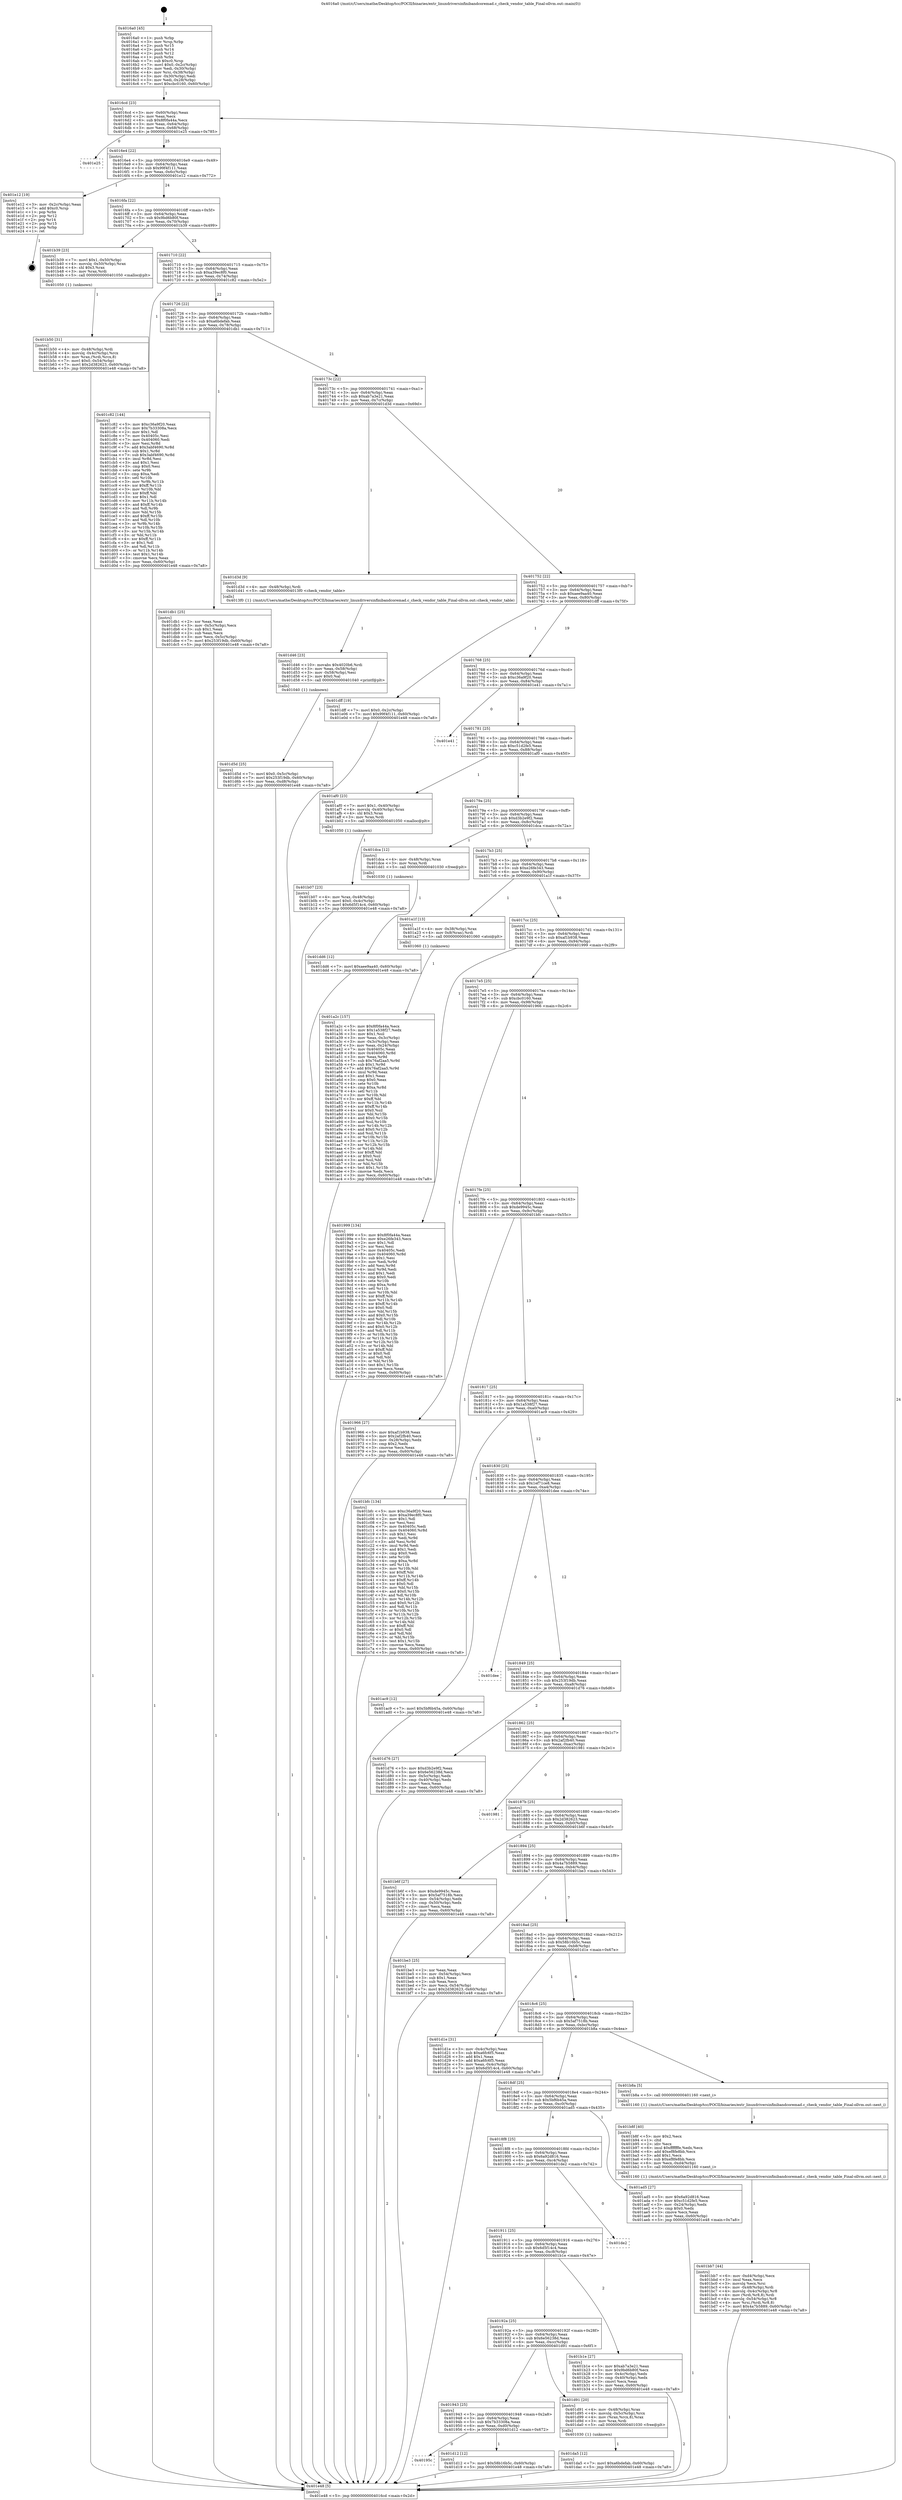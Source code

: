 digraph "0x4016a0" {
  label = "0x4016a0 (/mnt/c/Users/mathe/Desktop/tcc/POCII/binaries/extr_linuxdriversinfinibandcoremad.c_check_vendor_table_Final-ollvm.out::main(0))"
  labelloc = "t"
  node[shape=record]

  Entry [label="",width=0.3,height=0.3,shape=circle,fillcolor=black,style=filled]
  "0x4016cd" [label="{
     0x4016cd [23]\l
     | [instrs]\l
     &nbsp;&nbsp;0x4016cd \<+3\>: mov -0x60(%rbp),%eax\l
     &nbsp;&nbsp;0x4016d0 \<+2\>: mov %eax,%ecx\l
     &nbsp;&nbsp;0x4016d2 \<+6\>: sub $0x8f0fa44a,%ecx\l
     &nbsp;&nbsp;0x4016d8 \<+3\>: mov %eax,-0x64(%rbp)\l
     &nbsp;&nbsp;0x4016db \<+3\>: mov %ecx,-0x68(%rbp)\l
     &nbsp;&nbsp;0x4016de \<+6\>: je 0000000000401e25 \<main+0x785\>\l
  }"]
  "0x401e25" [label="{
     0x401e25\l
  }", style=dashed]
  "0x4016e4" [label="{
     0x4016e4 [22]\l
     | [instrs]\l
     &nbsp;&nbsp;0x4016e4 \<+5\>: jmp 00000000004016e9 \<main+0x49\>\l
     &nbsp;&nbsp;0x4016e9 \<+3\>: mov -0x64(%rbp),%eax\l
     &nbsp;&nbsp;0x4016ec \<+5\>: sub $0x99f4f111,%eax\l
     &nbsp;&nbsp;0x4016f1 \<+3\>: mov %eax,-0x6c(%rbp)\l
     &nbsp;&nbsp;0x4016f4 \<+6\>: je 0000000000401e12 \<main+0x772\>\l
  }"]
  Exit [label="",width=0.3,height=0.3,shape=circle,fillcolor=black,style=filled,peripheries=2]
  "0x401e12" [label="{
     0x401e12 [19]\l
     | [instrs]\l
     &nbsp;&nbsp;0x401e12 \<+3\>: mov -0x2c(%rbp),%eax\l
     &nbsp;&nbsp;0x401e15 \<+7\>: add $0xc0,%rsp\l
     &nbsp;&nbsp;0x401e1c \<+1\>: pop %rbx\l
     &nbsp;&nbsp;0x401e1d \<+2\>: pop %r12\l
     &nbsp;&nbsp;0x401e1f \<+2\>: pop %r14\l
     &nbsp;&nbsp;0x401e21 \<+2\>: pop %r15\l
     &nbsp;&nbsp;0x401e23 \<+1\>: pop %rbp\l
     &nbsp;&nbsp;0x401e24 \<+1\>: ret\l
  }"]
  "0x4016fa" [label="{
     0x4016fa [22]\l
     | [instrs]\l
     &nbsp;&nbsp;0x4016fa \<+5\>: jmp 00000000004016ff \<main+0x5f\>\l
     &nbsp;&nbsp;0x4016ff \<+3\>: mov -0x64(%rbp),%eax\l
     &nbsp;&nbsp;0x401702 \<+5\>: sub $0x9bd6b80f,%eax\l
     &nbsp;&nbsp;0x401707 \<+3\>: mov %eax,-0x70(%rbp)\l
     &nbsp;&nbsp;0x40170a \<+6\>: je 0000000000401b39 \<main+0x499\>\l
  }"]
  "0x401dd6" [label="{
     0x401dd6 [12]\l
     | [instrs]\l
     &nbsp;&nbsp;0x401dd6 \<+7\>: movl $0xaee9aa40,-0x60(%rbp)\l
     &nbsp;&nbsp;0x401ddd \<+5\>: jmp 0000000000401e48 \<main+0x7a8\>\l
  }"]
  "0x401b39" [label="{
     0x401b39 [23]\l
     | [instrs]\l
     &nbsp;&nbsp;0x401b39 \<+7\>: movl $0x1,-0x50(%rbp)\l
     &nbsp;&nbsp;0x401b40 \<+4\>: movslq -0x50(%rbp),%rax\l
     &nbsp;&nbsp;0x401b44 \<+4\>: shl $0x3,%rax\l
     &nbsp;&nbsp;0x401b48 \<+3\>: mov %rax,%rdi\l
     &nbsp;&nbsp;0x401b4b \<+5\>: call 0000000000401050 \<malloc@plt\>\l
     | [calls]\l
     &nbsp;&nbsp;0x401050 \{1\} (unknown)\l
  }"]
  "0x401710" [label="{
     0x401710 [22]\l
     | [instrs]\l
     &nbsp;&nbsp;0x401710 \<+5\>: jmp 0000000000401715 \<main+0x75\>\l
     &nbsp;&nbsp;0x401715 \<+3\>: mov -0x64(%rbp),%eax\l
     &nbsp;&nbsp;0x401718 \<+5\>: sub $0xa39ec8f0,%eax\l
     &nbsp;&nbsp;0x40171d \<+3\>: mov %eax,-0x74(%rbp)\l
     &nbsp;&nbsp;0x401720 \<+6\>: je 0000000000401c82 \<main+0x5e2\>\l
  }"]
  "0x401da5" [label="{
     0x401da5 [12]\l
     | [instrs]\l
     &nbsp;&nbsp;0x401da5 \<+7\>: movl $0xa6bdefab,-0x60(%rbp)\l
     &nbsp;&nbsp;0x401dac \<+5\>: jmp 0000000000401e48 \<main+0x7a8\>\l
  }"]
  "0x401c82" [label="{
     0x401c82 [144]\l
     | [instrs]\l
     &nbsp;&nbsp;0x401c82 \<+5\>: mov $0xc36a9f20,%eax\l
     &nbsp;&nbsp;0x401c87 \<+5\>: mov $0x7b33308a,%ecx\l
     &nbsp;&nbsp;0x401c8c \<+2\>: mov $0x1,%dl\l
     &nbsp;&nbsp;0x401c8e \<+7\>: mov 0x40405c,%esi\l
     &nbsp;&nbsp;0x401c95 \<+7\>: mov 0x404060,%edi\l
     &nbsp;&nbsp;0x401c9c \<+3\>: mov %esi,%r8d\l
     &nbsp;&nbsp;0x401c9f \<+7\>: add $0x3abf4690,%r8d\l
     &nbsp;&nbsp;0x401ca6 \<+4\>: sub $0x1,%r8d\l
     &nbsp;&nbsp;0x401caa \<+7\>: sub $0x3abf4690,%r8d\l
     &nbsp;&nbsp;0x401cb1 \<+4\>: imul %r8d,%esi\l
     &nbsp;&nbsp;0x401cb5 \<+3\>: and $0x1,%esi\l
     &nbsp;&nbsp;0x401cb8 \<+3\>: cmp $0x0,%esi\l
     &nbsp;&nbsp;0x401cbb \<+4\>: sete %r9b\l
     &nbsp;&nbsp;0x401cbf \<+3\>: cmp $0xa,%edi\l
     &nbsp;&nbsp;0x401cc2 \<+4\>: setl %r10b\l
     &nbsp;&nbsp;0x401cc6 \<+3\>: mov %r9b,%r11b\l
     &nbsp;&nbsp;0x401cc9 \<+4\>: xor $0xff,%r11b\l
     &nbsp;&nbsp;0x401ccd \<+3\>: mov %r10b,%bl\l
     &nbsp;&nbsp;0x401cd0 \<+3\>: xor $0xff,%bl\l
     &nbsp;&nbsp;0x401cd3 \<+3\>: xor $0x1,%dl\l
     &nbsp;&nbsp;0x401cd6 \<+3\>: mov %r11b,%r14b\l
     &nbsp;&nbsp;0x401cd9 \<+4\>: and $0xff,%r14b\l
     &nbsp;&nbsp;0x401cdd \<+3\>: and %dl,%r9b\l
     &nbsp;&nbsp;0x401ce0 \<+3\>: mov %bl,%r15b\l
     &nbsp;&nbsp;0x401ce3 \<+4\>: and $0xff,%r15b\l
     &nbsp;&nbsp;0x401ce7 \<+3\>: and %dl,%r10b\l
     &nbsp;&nbsp;0x401cea \<+3\>: or %r9b,%r14b\l
     &nbsp;&nbsp;0x401ced \<+3\>: or %r10b,%r15b\l
     &nbsp;&nbsp;0x401cf0 \<+3\>: xor %r15b,%r14b\l
     &nbsp;&nbsp;0x401cf3 \<+3\>: or %bl,%r11b\l
     &nbsp;&nbsp;0x401cf6 \<+4\>: xor $0xff,%r11b\l
     &nbsp;&nbsp;0x401cfa \<+3\>: or $0x1,%dl\l
     &nbsp;&nbsp;0x401cfd \<+3\>: and %dl,%r11b\l
     &nbsp;&nbsp;0x401d00 \<+3\>: or %r11b,%r14b\l
     &nbsp;&nbsp;0x401d03 \<+4\>: test $0x1,%r14b\l
     &nbsp;&nbsp;0x401d07 \<+3\>: cmovne %ecx,%eax\l
     &nbsp;&nbsp;0x401d0a \<+3\>: mov %eax,-0x60(%rbp)\l
     &nbsp;&nbsp;0x401d0d \<+5\>: jmp 0000000000401e48 \<main+0x7a8\>\l
  }"]
  "0x401726" [label="{
     0x401726 [22]\l
     | [instrs]\l
     &nbsp;&nbsp;0x401726 \<+5\>: jmp 000000000040172b \<main+0x8b\>\l
     &nbsp;&nbsp;0x40172b \<+3\>: mov -0x64(%rbp),%eax\l
     &nbsp;&nbsp;0x40172e \<+5\>: sub $0xa6bdefab,%eax\l
     &nbsp;&nbsp;0x401733 \<+3\>: mov %eax,-0x78(%rbp)\l
     &nbsp;&nbsp;0x401736 \<+6\>: je 0000000000401db1 \<main+0x711\>\l
  }"]
  "0x401d5d" [label="{
     0x401d5d [25]\l
     | [instrs]\l
     &nbsp;&nbsp;0x401d5d \<+7\>: movl $0x0,-0x5c(%rbp)\l
     &nbsp;&nbsp;0x401d64 \<+7\>: movl $0x253f19db,-0x60(%rbp)\l
     &nbsp;&nbsp;0x401d6b \<+6\>: mov %eax,-0xd8(%rbp)\l
     &nbsp;&nbsp;0x401d71 \<+5\>: jmp 0000000000401e48 \<main+0x7a8\>\l
  }"]
  "0x401db1" [label="{
     0x401db1 [25]\l
     | [instrs]\l
     &nbsp;&nbsp;0x401db1 \<+2\>: xor %eax,%eax\l
     &nbsp;&nbsp;0x401db3 \<+3\>: mov -0x5c(%rbp),%ecx\l
     &nbsp;&nbsp;0x401db6 \<+3\>: sub $0x1,%eax\l
     &nbsp;&nbsp;0x401db9 \<+2\>: sub %eax,%ecx\l
     &nbsp;&nbsp;0x401dbb \<+3\>: mov %ecx,-0x5c(%rbp)\l
     &nbsp;&nbsp;0x401dbe \<+7\>: movl $0x253f19db,-0x60(%rbp)\l
     &nbsp;&nbsp;0x401dc5 \<+5\>: jmp 0000000000401e48 \<main+0x7a8\>\l
  }"]
  "0x40173c" [label="{
     0x40173c [22]\l
     | [instrs]\l
     &nbsp;&nbsp;0x40173c \<+5\>: jmp 0000000000401741 \<main+0xa1\>\l
     &nbsp;&nbsp;0x401741 \<+3\>: mov -0x64(%rbp),%eax\l
     &nbsp;&nbsp;0x401744 \<+5\>: sub $0xab7a3e21,%eax\l
     &nbsp;&nbsp;0x401749 \<+3\>: mov %eax,-0x7c(%rbp)\l
     &nbsp;&nbsp;0x40174c \<+6\>: je 0000000000401d3d \<main+0x69d\>\l
  }"]
  "0x401d46" [label="{
     0x401d46 [23]\l
     | [instrs]\l
     &nbsp;&nbsp;0x401d46 \<+10\>: movabs $0x4020b6,%rdi\l
     &nbsp;&nbsp;0x401d50 \<+3\>: mov %eax,-0x58(%rbp)\l
     &nbsp;&nbsp;0x401d53 \<+3\>: mov -0x58(%rbp),%esi\l
     &nbsp;&nbsp;0x401d56 \<+2\>: mov $0x0,%al\l
     &nbsp;&nbsp;0x401d58 \<+5\>: call 0000000000401040 \<printf@plt\>\l
     | [calls]\l
     &nbsp;&nbsp;0x401040 \{1\} (unknown)\l
  }"]
  "0x401d3d" [label="{
     0x401d3d [9]\l
     | [instrs]\l
     &nbsp;&nbsp;0x401d3d \<+4\>: mov -0x48(%rbp),%rdi\l
     &nbsp;&nbsp;0x401d41 \<+5\>: call 00000000004013f0 \<check_vendor_table\>\l
     | [calls]\l
     &nbsp;&nbsp;0x4013f0 \{1\} (/mnt/c/Users/mathe/Desktop/tcc/POCII/binaries/extr_linuxdriversinfinibandcoremad.c_check_vendor_table_Final-ollvm.out::check_vendor_table)\l
  }"]
  "0x401752" [label="{
     0x401752 [22]\l
     | [instrs]\l
     &nbsp;&nbsp;0x401752 \<+5\>: jmp 0000000000401757 \<main+0xb7\>\l
     &nbsp;&nbsp;0x401757 \<+3\>: mov -0x64(%rbp),%eax\l
     &nbsp;&nbsp;0x40175a \<+5\>: sub $0xaee9aa40,%eax\l
     &nbsp;&nbsp;0x40175f \<+3\>: mov %eax,-0x80(%rbp)\l
     &nbsp;&nbsp;0x401762 \<+6\>: je 0000000000401dff \<main+0x75f\>\l
  }"]
  "0x40195c" [label="{
     0x40195c\l
  }", style=dashed]
  "0x401dff" [label="{
     0x401dff [19]\l
     | [instrs]\l
     &nbsp;&nbsp;0x401dff \<+7\>: movl $0x0,-0x2c(%rbp)\l
     &nbsp;&nbsp;0x401e06 \<+7\>: movl $0x99f4f111,-0x60(%rbp)\l
     &nbsp;&nbsp;0x401e0d \<+5\>: jmp 0000000000401e48 \<main+0x7a8\>\l
  }"]
  "0x401768" [label="{
     0x401768 [25]\l
     | [instrs]\l
     &nbsp;&nbsp;0x401768 \<+5\>: jmp 000000000040176d \<main+0xcd\>\l
     &nbsp;&nbsp;0x40176d \<+3\>: mov -0x64(%rbp),%eax\l
     &nbsp;&nbsp;0x401770 \<+5\>: sub $0xc36a9f20,%eax\l
     &nbsp;&nbsp;0x401775 \<+6\>: mov %eax,-0x84(%rbp)\l
     &nbsp;&nbsp;0x40177b \<+6\>: je 0000000000401e41 \<main+0x7a1\>\l
  }"]
  "0x401d12" [label="{
     0x401d12 [12]\l
     | [instrs]\l
     &nbsp;&nbsp;0x401d12 \<+7\>: movl $0x58b16b5c,-0x60(%rbp)\l
     &nbsp;&nbsp;0x401d19 \<+5\>: jmp 0000000000401e48 \<main+0x7a8\>\l
  }"]
  "0x401e41" [label="{
     0x401e41\l
  }", style=dashed]
  "0x401781" [label="{
     0x401781 [25]\l
     | [instrs]\l
     &nbsp;&nbsp;0x401781 \<+5\>: jmp 0000000000401786 \<main+0xe6\>\l
     &nbsp;&nbsp;0x401786 \<+3\>: mov -0x64(%rbp),%eax\l
     &nbsp;&nbsp;0x401789 \<+5\>: sub $0xc51d2fe5,%eax\l
     &nbsp;&nbsp;0x40178e \<+6\>: mov %eax,-0x88(%rbp)\l
     &nbsp;&nbsp;0x401794 \<+6\>: je 0000000000401af0 \<main+0x450\>\l
  }"]
  "0x401943" [label="{
     0x401943 [25]\l
     | [instrs]\l
     &nbsp;&nbsp;0x401943 \<+5\>: jmp 0000000000401948 \<main+0x2a8\>\l
     &nbsp;&nbsp;0x401948 \<+3\>: mov -0x64(%rbp),%eax\l
     &nbsp;&nbsp;0x40194b \<+5\>: sub $0x7b33308a,%eax\l
     &nbsp;&nbsp;0x401950 \<+6\>: mov %eax,-0xd0(%rbp)\l
     &nbsp;&nbsp;0x401956 \<+6\>: je 0000000000401d12 \<main+0x672\>\l
  }"]
  "0x401af0" [label="{
     0x401af0 [23]\l
     | [instrs]\l
     &nbsp;&nbsp;0x401af0 \<+7\>: movl $0x1,-0x40(%rbp)\l
     &nbsp;&nbsp;0x401af7 \<+4\>: movslq -0x40(%rbp),%rax\l
     &nbsp;&nbsp;0x401afb \<+4\>: shl $0x3,%rax\l
     &nbsp;&nbsp;0x401aff \<+3\>: mov %rax,%rdi\l
     &nbsp;&nbsp;0x401b02 \<+5\>: call 0000000000401050 \<malloc@plt\>\l
     | [calls]\l
     &nbsp;&nbsp;0x401050 \{1\} (unknown)\l
  }"]
  "0x40179a" [label="{
     0x40179a [25]\l
     | [instrs]\l
     &nbsp;&nbsp;0x40179a \<+5\>: jmp 000000000040179f \<main+0xff\>\l
     &nbsp;&nbsp;0x40179f \<+3\>: mov -0x64(%rbp),%eax\l
     &nbsp;&nbsp;0x4017a2 \<+5\>: sub $0xd3b2e9f2,%eax\l
     &nbsp;&nbsp;0x4017a7 \<+6\>: mov %eax,-0x8c(%rbp)\l
     &nbsp;&nbsp;0x4017ad \<+6\>: je 0000000000401dca \<main+0x72a\>\l
  }"]
  "0x401d91" [label="{
     0x401d91 [20]\l
     | [instrs]\l
     &nbsp;&nbsp;0x401d91 \<+4\>: mov -0x48(%rbp),%rax\l
     &nbsp;&nbsp;0x401d95 \<+4\>: movslq -0x5c(%rbp),%rcx\l
     &nbsp;&nbsp;0x401d99 \<+4\>: mov (%rax,%rcx,8),%rax\l
     &nbsp;&nbsp;0x401d9d \<+3\>: mov %rax,%rdi\l
     &nbsp;&nbsp;0x401da0 \<+5\>: call 0000000000401030 \<free@plt\>\l
     | [calls]\l
     &nbsp;&nbsp;0x401030 \{1\} (unknown)\l
  }"]
  "0x401dca" [label="{
     0x401dca [12]\l
     | [instrs]\l
     &nbsp;&nbsp;0x401dca \<+4\>: mov -0x48(%rbp),%rax\l
     &nbsp;&nbsp;0x401dce \<+3\>: mov %rax,%rdi\l
     &nbsp;&nbsp;0x401dd1 \<+5\>: call 0000000000401030 \<free@plt\>\l
     | [calls]\l
     &nbsp;&nbsp;0x401030 \{1\} (unknown)\l
  }"]
  "0x4017b3" [label="{
     0x4017b3 [25]\l
     | [instrs]\l
     &nbsp;&nbsp;0x4017b3 \<+5\>: jmp 00000000004017b8 \<main+0x118\>\l
     &nbsp;&nbsp;0x4017b8 \<+3\>: mov -0x64(%rbp),%eax\l
     &nbsp;&nbsp;0x4017bb \<+5\>: sub $0xe26fe343,%eax\l
     &nbsp;&nbsp;0x4017c0 \<+6\>: mov %eax,-0x90(%rbp)\l
     &nbsp;&nbsp;0x4017c6 \<+6\>: je 0000000000401a1f \<main+0x37f\>\l
  }"]
  "0x401bb7" [label="{
     0x401bb7 [44]\l
     | [instrs]\l
     &nbsp;&nbsp;0x401bb7 \<+6\>: mov -0xd4(%rbp),%ecx\l
     &nbsp;&nbsp;0x401bbd \<+3\>: imul %eax,%ecx\l
     &nbsp;&nbsp;0x401bc0 \<+3\>: movslq %ecx,%rsi\l
     &nbsp;&nbsp;0x401bc3 \<+4\>: mov -0x48(%rbp),%rdi\l
     &nbsp;&nbsp;0x401bc7 \<+4\>: movslq -0x4c(%rbp),%r8\l
     &nbsp;&nbsp;0x401bcb \<+4\>: mov (%rdi,%r8,8),%rdi\l
     &nbsp;&nbsp;0x401bcf \<+4\>: movslq -0x54(%rbp),%r8\l
     &nbsp;&nbsp;0x401bd3 \<+4\>: mov %rsi,(%rdi,%r8,8)\l
     &nbsp;&nbsp;0x401bd7 \<+7\>: movl $0x4a7b5889,-0x60(%rbp)\l
     &nbsp;&nbsp;0x401bde \<+5\>: jmp 0000000000401e48 \<main+0x7a8\>\l
  }"]
  "0x401a1f" [label="{
     0x401a1f [13]\l
     | [instrs]\l
     &nbsp;&nbsp;0x401a1f \<+4\>: mov -0x38(%rbp),%rax\l
     &nbsp;&nbsp;0x401a23 \<+4\>: mov 0x8(%rax),%rdi\l
     &nbsp;&nbsp;0x401a27 \<+5\>: call 0000000000401060 \<atoi@plt\>\l
     | [calls]\l
     &nbsp;&nbsp;0x401060 \{1\} (unknown)\l
  }"]
  "0x4017cc" [label="{
     0x4017cc [25]\l
     | [instrs]\l
     &nbsp;&nbsp;0x4017cc \<+5\>: jmp 00000000004017d1 \<main+0x131\>\l
     &nbsp;&nbsp;0x4017d1 \<+3\>: mov -0x64(%rbp),%eax\l
     &nbsp;&nbsp;0x4017d4 \<+5\>: sub $0xaf1b938,%eax\l
     &nbsp;&nbsp;0x4017d9 \<+6\>: mov %eax,-0x94(%rbp)\l
     &nbsp;&nbsp;0x4017df \<+6\>: je 0000000000401999 \<main+0x2f9\>\l
  }"]
  "0x401b8f" [label="{
     0x401b8f [40]\l
     | [instrs]\l
     &nbsp;&nbsp;0x401b8f \<+5\>: mov $0x2,%ecx\l
     &nbsp;&nbsp;0x401b94 \<+1\>: cltd\l
     &nbsp;&nbsp;0x401b95 \<+2\>: idiv %ecx\l
     &nbsp;&nbsp;0x401b97 \<+6\>: imul $0xfffffffe,%edx,%ecx\l
     &nbsp;&nbsp;0x401b9d \<+6\>: add $0xef8fe8bb,%ecx\l
     &nbsp;&nbsp;0x401ba3 \<+3\>: add $0x1,%ecx\l
     &nbsp;&nbsp;0x401ba6 \<+6\>: sub $0xef8fe8bb,%ecx\l
     &nbsp;&nbsp;0x401bac \<+6\>: mov %ecx,-0xd4(%rbp)\l
     &nbsp;&nbsp;0x401bb2 \<+5\>: call 0000000000401160 \<next_i\>\l
     | [calls]\l
     &nbsp;&nbsp;0x401160 \{1\} (/mnt/c/Users/mathe/Desktop/tcc/POCII/binaries/extr_linuxdriversinfinibandcoremad.c_check_vendor_table_Final-ollvm.out::next_i)\l
  }"]
  "0x401999" [label="{
     0x401999 [134]\l
     | [instrs]\l
     &nbsp;&nbsp;0x401999 \<+5\>: mov $0x8f0fa44a,%eax\l
     &nbsp;&nbsp;0x40199e \<+5\>: mov $0xe26fe343,%ecx\l
     &nbsp;&nbsp;0x4019a3 \<+2\>: mov $0x1,%dl\l
     &nbsp;&nbsp;0x4019a5 \<+2\>: xor %esi,%esi\l
     &nbsp;&nbsp;0x4019a7 \<+7\>: mov 0x40405c,%edi\l
     &nbsp;&nbsp;0x4019ae \<+8\>: mov 0x404060,%r8d\l
     &nbsp;&nbsp;0x4019b6 \<+3\>: sub $0x1,%esi\l
     &nbsp;&nbsp;0x4019b9 \<+3\>: mov %edi,%r9d\l
     &nbsp;&nbsp;0x4019bc \<+3\>: add %esi,%r9d\l
     &nbsp;&nbsp;0x4019bf \<+4\>: imul %r9d,%edi\l
     &nbsp;&nbsp;0x4019c3 \<+3\>: and $0x1,%edi\l
     &nbsp;&nbsp;0x4019c6 \<+3\>: cmp $0x0,%edi\l
     &nbsp;&nbsp;0x4019c9 \<+4\>: sete %r10b\l
     &nbsp;&nbsp;0x4019cd \<+4\>: cmp $0xa,%r8d\l
     &nbsp;&nbsp;0x4019d1 \<+4\>: setl %r11b\l
     &nbsp;&nbsp;0x4019d5 \<+3\>: mov %r10b,%bl\l
     &nbsp;&nbsp;0x4019d8 \<+3\>: xor $0xff,%bl\l
     &nbsp;&nbsp;0x4019db \<+3\>: mov %r11b,%r14b\l
     &nbsp;&nbsp;0x4019de \<+4\>: xor $0xff,%r14b\l
     &nbsp;&nbsp;0x4019e2 \<+3\>: xor $0x0,%dl\l
     &nbsp;&nbsp;0x4019e5 \<+3\>: mov %bl,%r15b\l
     &nbsp;&nbsp;0x4019e8 \<+4\>: and $0x0,%r15b\l
     &nbsp;&nbsp;0x4019ec \<+3\>: and %dl,%r10b\l
     &nbsp;&nbsp;0x4019ef \<+3\>: mov %r14b,%r12b\l
     &nbsp;&nbsp;0x4019f2 \<+4\>: and $0x0,%r12b\l
     &nbsp;&nbsp;0x4019f6 \<+3\>: and %dl,%r11b\l
     &nbsp;&nbsp;0x4019f9 \<+3\>: or %r10b,%r15b\l
     &nbsp;&nbsp;0x4019fc \<+3\>: or %r11b,%r12b\l
     &nbsp;&nbsp;0x4019ff \<+3\>: xor %r12b,%r15b\l
     &nbsp;&nbsp;0x401a02 \<+3\>: or %r14b,%bl\l
     &nbsp;&nbsp;0x401a05 \<+3\>: xor $0xff,%bl\l
     &nbsp;&nbsp;0x401a08 \<+3\>: or $0x0,%dl\l
     &nbsp;&nbsp;0x401a0b \<+2\>: and %dl,%bl\l
     &nbsp;&nbsp;0x401a0d \<+3\>: or %bl,%r15b\l
     &nbsp;&nbsp;0x401a10 \<+4\>: test $0x1,%r15b\l
     &nbsp;&nbsp;0x401a14 \<+3\>: cmovne %ecx,%eax\l
     &nbsp;&nbsp;0x401a17 \<+3\>: mov %eax,-0x60(%rbp)\l
     &nbsp;&nbsp;0x401a1a \<+5\>: jmp 0000000000401e48 \<main+0x7a8\>\l
  }"]
  "0x4017e5" [label="{
     0x4017e5 [25]\l
     | [instrs]\l
     &nbsp;&nbsp;0x4017e5 \<+5\>: jmp 00000000004017ea \<main+0x14a\>\l
     &nbsp;&nbsp;0x4017ea \<+3\>: mov -0x64(%rbp),%eax\l
     &nbsp;&nbsp;0x4017ed \<+5\>: sub $0xcbc0160,%eax\l
     &nbsp;&nbsp;0x4017f2 \<+6\>: mov %eax,-0x98(%rbp)\l
     &nbsp;&nbsp;0x4017f8 \<+6\>: je 0000000000401966 \<main+0x2c6\>\l
  }"]
  "0x401b50" [label="{
     0x401b50 [31]\l
     | [instrs]\l
     &nbsp;&nbsp;0x401b50 \<+4\>: mov -0x48(%rbp),%rdi\l
     &nbsp;&nbsp;0x401b54 \<+4\>: movslq -0x4c(%rbp),%rcx\l
     &nbsp;&nbsp;0x401b58 \<+4\>: mov %rax,(%rdi,%rcx,8)\l
     &nbsp;&nbsp;0x401b5c \<+7\>: movl $0x0,-0x54(%rbp)\l
     &nbsp;&nbsp;0x401b63 \<+7\>: movl $0x2d382623,-0x60(%rbp)\l
     &nbsp;&nbsp;0x401b6a \<+5\>: jmp 0000000000401e48 \<main+0x7a8\>\l
  }"]
  "0x401966" [label="{
     0x401966 [27]\l
     | [instrs]\l
     &nbsp;&nbsp;0x401966 \<+5\>: mov $0xaf1b938,%eax\l
     &nbsp;&nbsp;0x40196b \<+5\>: mov $0x2af2fb40,%ecx\l
     &nbsp;&nbsp;0x401970 \<+3\>: mov -0x28(%rbp),%edx\l
     &nbsp;&nbsp;0x401973 \<+3\>: cmp $0x2,%edx\l
     &nbsp;&nbsp;0x401976 \<+3\>: cmovne %ecx,%eax\l
     &nbsp;&nbsp;0x401979 \<+3\>: mov %eax,-0x60(%rbp)\l
     &nbsp;&nbsp;0x40197c \<+5\>: jmp 0000000000401e48 \<main+0x7a8\>\l
  }"]
  "0x4017fe" [label="{
     0x4017fe [25]\l
     | [instrs]\l
     &nbsp;&nbsp;0x4017fe \<+5\>: jmp 0000000000401803 \<main+0x163\>\l
     &nbsp;&nbsp;0x401803 \<+3\>: mov -0x64(%rbp),%eax\l
     &nbsp;&nbsp;0x401806 \<+5\>: sub $0xde9945c,%eax\l
     &nbsp;&nbsp;0x40180b \<+6\>: mov %eax,-0x9c(%rbp)\l
     &nbsp;&nbsp;0x401811 \<+6\>: je 0000000000401bfc \<main+0x55c\>\l
  }"]
  "0x401e48" [label="{
     0x401e48 [5]\l
     | [instrs]\l
     &nbsp;&nbsp;0x401e48 \<+5\>: jmp 00000000004016cd \<main+0x2d\>\l
  }"]
  "0x4016a0" [label="{
     0x4016a0 [45]\l
     | [instrs]\l
     &nbsp;&nbsp;0x4016a0 \<+1\>: push %rbp\l
     &nbsp;&nbsp;0x4016a1 \<+3\>: mov %rsp,%rbp\l
     &nbsp;&nbsp;0x4016a4 \<+2\>: push %r15\l
     &nbsp;&nbsp;0x4016a6 \<+2\>: push %r14\l
     &nbsp;&nbsp;0x4016a8 \<+2\>: push %r12\l
     &nbsp;&nbsp;0x4016aa \<+1\>: push %rbx\l
     &nbsp;&nbsp;0x4016ab \<+7\>: sub $0xc0,%rsp\l
     &nbsp;&nbsp;0x4016b2 \<+7\>: movl $0x0,-0x2c(%rbp)\l
     &nbsp;&nbsp;0x4016b9 \<+3\>: mov %edi,-0x30(%rbp)\l
     &nbsp;&nbsp;0x4016bc \<+4\>: mov %rsi,-0x38(%rbp)\l
     &nbsp;&nbsp;0x4016c0 \<+3\>: mov -0x30(%rbp),%edi\l
     &nbsp;&nbsp;0x4016c3 \<+3\>: mov %edi,-0x28(%rbp)\l
     &nbsp;&nbsp;0x4016c6 \<+7\>: movl $0xcbc0160,-0x60(%rbp)\l
  }"]
  "0x401a2c" [label="{
     0x401a2c [157]\l
     | [instrs]\l
     &nbsp;&nbsp;0x401a2c \<+5\>: mov $0x8f0fa44a,%ecx\l
     &nbsp;&nbsp;0x401a31 \<+5\>: mov $0x1a538f27,%edx\l
     &nbsp;&nbsp;0x401a36 \<+3\>: mov $0x1,%sil\l
     &nbsp;&nbsp;0x401a39 \<+3\>: mov %eax,-0x3c(%rbp)\l
     &nbsp;&nbsp;0x401a3c \<+3\>: mov -0x3c(%rbp),%eax\l
     &nbsp;&nbsp;0x401a3f \<+3\>: mov %eax,-0x24(%rbp)\l
     &nbsp;&nbsp;0x401a42 \<+7\>: mov 0x40405c,%eax\l
     &nbsp;&nbsp;0x401a49 \<+8\>: mov 0x404060,%r8d\l
     &nbsp;&nbsp;0x401a51 \<+3\>: mov %eax,%r9d\l
     &nbsp;&nbsp;0x401a54 \<+7\>: sub $0x76af2aa5,%r9d\l
     &nbsp;&nbsp;0x401a5b \<+4\>: sub $0x1,%r9d\l
     &nbsp;&nbsp;0x401a5f \<+7\>: add $0x76af2aa5,%r9d\l
     &nbsp;&nbsp;0x401a66 \<+4\>: imul %r9d,%eax\l
     &nbsp;&nbsp;0x401a6a \<+3\>: and $0x1,%eax\l
     &nbsp;&nbsp;0x401a6d \<+3\>: cmp $0x0,%eax\l
     &nbsp;&nbsp;0x401a70 \<+4\>: sete %r10b\l
     &nbsp;&nbsp;0x401a74 \<+4\>: cmp $0xa,%r8d\l
     &nbsp;&nbsp;0x401a78 \<+4\>: setl %r11b\l
     &nbsp;&nbsp;0x401a7c \<+3\>: mov %r10b,%bl\l
     &nbsp;&nbsp;0x401a7f \<+3\>: xor $0xff,%bl\l
     &nbsp;&nbsp;0x401a82 \<+3\>: mov %r11b,%r14b\l
     &nbsp;&nbsp;0x401a85 \<+4\>: xor $0xff,%r14b\l
     &nbsp;&nbsp;0x401a89 \<+4\>: xor $0x0,%sil\l
     &nbsp;&nbsp;0x401a8d \<+3\>: mov %bl,%r15b\l
     &nbsp;&nbsp;0x401a90 \<+4\>: and $0x0,%r15b\l
     &nbsp;&nbsp;0x401a94 \<+3\>: and %sil,%r10b\l
     &nbsp;&nbsp;0x401a97 \<+3\>: mov %r14b,%r12b\l
     &nbsp;&nbsp;0x401a9a \<+4\>: and $0x0,%r12b\l
     &nbsp;&nbsp;0x401a9e \<+3\>: and %sil,%r11b\l
     &nbsp;&nbsp;0x401aa1 \<+3\>: or %r10b,%r15b\l
     &nbsp;&nbsp;0x401aa4 \<+3\>: or %r11b,%r12b\l
     &nbsp;&nbsp;0x401aa7 \<+3\>: xor %r12b,%r15b\l
     &nbsp;&nbsp;0x401aaa \<+3\>: or %r14b,%bl\l
     &nbsp;&nbsp;0x401aad \<+3\>: xor $0xff,%bl\l
     &nbsp;&nbsp;0x401ab0 \<+4\>: or $0x0,%sil\l
     &nbsp;&nbsp;0x401ab4 \<+3\>: and %sil,%bl\l
     &nbsp;&nbsp;0x401ab7 \<+3\>: or %bl,%r15b\l
     &nbsp;&nbsp;0x401aba \<+4\>: test $0x1,%r15b\l
     &nbsp;&nbsp;0x401abe \<+3\>: cmovne %edx,%ecx\l
     &nbsp;&nbsp;0x401ac1 \<+3\>: mov %ecx,-0x60(%rbp)\l
     &nbsp;&nbsp;0x401ac4 \<+5\>: jmp 0000000000401e48 \<main+0x7a8\>\l
  }"]
  "0x40192a" [label="{
     0x40192a [25]\l
     | [instrs]\l
     &nbsp;&nbsp;0x40192a \<+5\>: jmp 000000000040192f \<main+0x28f\>\l
     &nbsp;&nbsp;0x40192f \<+3\>: mov -0x64(%rbp),%eax\l
     &nbsp;&nbsp;0x401932 \<+5\>: sub $0x6e56238d,%eax\l
     &nbsp;&nbsp;0x401937 \<+6\>: mov %eax,-0xcc(%rbp)\l
     &nbsp;&nbsp;0x40193d \<+6\>: je 0000000000401d91 \<main+0x6f1\>\l
  }"]
  "0x401bfc" [label="{
     0x401bfc [134]\l
     | [instrs]\l
     &nbsp;&nbsp;0x401bfc \<+5\>: mov $0xc36a9f20,%eax\l
     &nbsp;&nbsp;0x401c01 \<+5\>: mov $0xa39ec8f0,%ecx\l
     &nbsp;&nbsp;0x401c06 \<+2\>: mov $0x1,%dl\l
     &nbsp;&nbsp;0x401c08 \<+2\>: xor %esi,%esi\l
     &nbsp;&nbsp;0x401c0a \<+7\>: mov 0x40405c,%edi\l
     &nbsp;&nbsp;0x401c11 \<+8\>: mov 0x404060,%r8d\l
     &nbsp;&nbsp;0x401c19 \<+3\>: sub $0x1,%esi\l
     &nbsp;&nbsp;0x401c1c \<+3\>: mov %edi,%r9d\l
     &nbsp;&nbsp;0x401c1f \<+3\>: add %esi,%r9d\l
     &nbsp;&nbsp;0x401c22 \<+4\>: imul %r9d,%edi\l
     &nbsp;&nbsp;0x401c26 \<+3\>: and $0x1,%edi\l
     &nbsp;&nbsp;0x401c29 \<+3\>: cmp $0x0,%edi\l
     &nbsp;&nbsp;0x401c2c \<+4\>: sete %r10b\l
     &nbsp;&nbsp;0x401c30 \<+4\>: cmp $0xa,%r8d\l
     &nbsp;&nbsp;0x401c34 \<+4\>: setl %r11b\l
     &nbsp;&nbsp;0x401c38 \<+3\>: mov %r10b,%bl\l
     &nbsp;&nbsp;0x401c3b \<+3\>: xor $0xff,%bl\l
     &nbsp;&nbsp;0x401c3e \<+3\>: mov %r11b,%r14b\l
     &nbsp;&nbsp;0x401c41 \<+4\>: xor $0xff,%r14b\l
     &nbsp;&nbsp;0x401c45 \<+3\>: xor $0x0,%dl\l
     &nbsp;&nbsp;0x401c48 \<+3\>: mov %bl,%r15b\l
     &nbsp;&nbsp;0x401c4b \<+4\>: and $0x0,%r15b\l
     &nbsp;&nbsp;0x401c4f \<+3\>: and %dl,%r10b\l
     &nbsp;&nbsp;0x401c52 \<+3\>: mov %r14b,%r12b\l
     &nbsp;&nbsp;0x401c55 \<+4\>: and $0x0,%r12b\l
     &nbsp;&nbsp;0x401c59 \<+3\>: and %dl,%r11b\l
     &nbsp;&nbsp;0x401c5c \<+3\>: or %r10b,%r15b\l
     &nbsp;&nbsp;0x401c5f \<+3\>: or %r11b,%r12b\l
     &nbsp;&nbsp;0x401c62 \<+3\>: xor %r12b,%r15b\l
     &nbsp;&nbsp;0x401c65 \<+3\>: or %r14b,%bl\l
     &nbsp;&nbsp;0x401c68 \<+3\>: xor $0xff,%bl\l
     &nbsp;&nbsp;0x401c6b \<+3\>: or $0x0,%dl\l
     &nbsp;&nbsp;0x401c6e \<+2\>: and %dl,%bl\l
     &nbsp;&nbsp;0x401c70 \<+3\>: or %bl,%r15b\l
     &nbsp;&nbsp;0x401c73 \<+4\>: test $0x1,%r15b\l
     &nbsp;&nbsp;0x401c77 \<+3\>: cmovne %ecx,%eax\l
     &nbsp;&nbsp;0x401c7a \<+3\>: mov %eax,-0x60(%rbp)\l
     &nbsp;&nbsp;0x401c7d \<+5\>: jmp 0000000000401e48 \<main+0x7a8\>\l
  }"]
  "0x401817" [label="{
     0x401817 [25]\l
     | [instrs]\l
     &nbsp;&nbsp;0x401817 \<+5\>: jmp 000000000040181c \<main+0x17c\>\l
     &nbsp;&nbsp;0x40181c \<+3\>: mov -0x64(%rbp),%eax\l
     &nbsp;&nbsp;0x40181f \<+5\>: sub $0x1a538f27,%eax\l
     &nbsp;&nbsp;0x401824 \<+6\>: mov %eax,-0xa0(%rbp)\l
     &nbsp;&nbsp;0x40182a \<+6\>: je 0000000000401ac9 \<main+0x429\>\l
  }"]
  "0x401b1e" [label="{
     0x401b1e [27]\l
     | [instrs]\l
     &nbsp;&nbsp;0x401b1e \<+5\>: mov $0xab7a3e21,%eax\l
     &nbsp;&nbsp;0x401b23 \<+5\>: mov $0x9bd6b80f,%ecx\l
     &nbsp;&nbsp;0x401b28 \<+3\>: mov -0x4c(%rbp),%edx\l
     &nbsp;&nbsp;0x401b2b \<+3\>: cmp -0x40(%rbp),%edx\l
     &nbsp;&nbsp;0x401b2e \<+3\>: cmovl %ecx,%eax\l
     &nbsp;&nbsp;0x401b31 \<+3\>: mov %eax,-0x60(%rbp)\l
     &nbsp;&nbsp;0x401b34 \<+5\>: jmp 0000000000401e48 \<main+0x7a8\>\l
  }"]
  "0x401ac9" [label="{
     0x401ac9 [12]\l
     | [instrs]\l
     &nbsp;&nbsp;0x401ac9 \<+7\>: movl $0x5bf6b45a,-0x60(%rbp)\l
     &nbsp;&nbsp;0x401ad0 \<+5\>: jmp 0000000000401e48 \<main+0x7a8\>\l
  }"]
  "0x401830" [label="{
     0x401830 [25]\l
     | [instrs]\l
     &nbsp;&nbsp;0x401830 \<+5\>: jmp 0000000000401835 \<main+0x195\>\l
     &nbsp;&nbsp;0x401835 \<+3\>: mov -0x64(%rbp),%eax\l
     &nbsp;&nbsp;0x401838 \<+5\>: sub $0x1ef71ce8,%eax\l
     &nbsp;&nbsp;0x40183d \<+6\>: mov %eax,-0xa4(%rbp)\l
     &nbsp;&nbsp;0x401843 \<+6\>: je 0000000000401dee \<main+0x74e\>\l
  }"]
  "0x401911" [label="{
     0x401911 [25]\l
     | [instrs]\l
     &nbsp;&nbsp;0x401911 \<+5\>: jmp 0000000000401916 \<main+0x276\>\l
     &nbsp;&nbsp;0x401916 \<+3\>: mov -0x64(%rbp),%eax\l
     &nbsp;&nbsp;0x401919 \<+5\>: sub $0x6d5f14c4,%eax\l
     &nbsp;&nbsp;0x40191e \<+6\>: mov %eax,-0xc8(%rbp)\l
     &nbsp;&nbsp;0x401924 \<+6\>: je 0000000000401b1e \<main+0x47e\>\l
  }"]
  "0x401dee" [label="{
     0x401dee\l
  }", style=dashed]
  "0x401849" [label="{
     0x401849 [25]\l
     | [instrs]\l
     &nbsp;&nbsp;0x401849 \<+5\>: jmp 000000000040184e \<main+0x1ae\>\l
     &nbsp;&nbsp;0x40184e \<+3\>: mov -0x64(%rbp),%eax\l
     &nbsp;&nbsp;0x401851 \<+5\>: sub $0x253f19db,%eax\l
     &nbsp;&nbsp;0x401856 \<+6\>: mov %eax,-0xa8(%rbp)\l
     &nbsp;&nbsp;0x40185c \<+6\>: je 0000000000401d76 \<main+0x6d6\>\l
  }"]
  "0x401de2" [label="{
     0x401de2\l
  }", style=dashed]
  "0x401d76" [label="{
     0x401d76 [27]\l
     | [instrs]\l
     &nbsp;&nbsp;0x401d76 \<+5\>: mov $0xd3b2e9f2,%eax\l
     &nbsp;&nbsp;0x401d7b \<+5\>: mov $0x6e56238d,%ecx\l
     &nbsp;&nbsp;0x401d80 \<+3\>: mov -0x5c(%rbp),%edx\l
     &nbsp;&nbsp;0x401d83 \<+3\>: cmp -0x40(%rbp),%edx\l
     &nbsp;&nbsp;0x401d86 \<+3\>: cmovl %ecx,%eax\l
     &nbsp;&nbsp;0x401d89 \<+3\>: mov %eax,-0x60(%rbp)\l
     &nbsp;&nbsp;0x401d8c \<+5\>: jmp 0000000000401e48 \<main+0x7a8\>\l
  }"]
  "0x401862" [label="{
     0x401862 [25]\l
     | [instrs]\l
     &nbsp;&nbsp;0x401862 \<+5\>: jmp 0000000000401867 \<main+0x1c7\>\l
     &nbsp;&nbsp;0x401867 \<+3\>: mov -0x64(%rbp),%eax\l
     &nbsp;&nbsp;0x40186a \<+5\>: sub $0x2af2fb40,%eax\l
     &nbsp;&nbsp;0x40186f \<+6\>: mov %eax,-0xac(%rbp)\l
     &nbsp;&nbsp;0x401875 \<+6\>: je 0000000000401981 \<main+0x2e1\>\l
  }"]
  "0x401b07" [label="{
     0x401b07 [23]\l
     | [instrs]\l
     &nbsp;&nbsp;0x401b07 \<+4\>: mov %rax,-0x48(%rbp)\l
     &nbsp;&nbsp;0x401b0b \<+7\>: movl $0x0,-0x4c(%rbp)\l
     &nbsp;&nbsp;0x401b12 \<+7\>: movl $0x6d5f14c4,-0x60(%rbp)\l
     &nbsp;&nbsp;0x401b19 \<+5\>: jmp 0000000000401e48 \<main+0x7a8\>\l
  }"]
  "0x401981" [label="{
     0x401981\l
  }", style=dashed]
  "0x40187b" [label="{
     0x40187b [25]\l
     | [instrs]\l
     &nbsp;&nbsp;0x40187b \<+5\>: jmp 0000000000401880 \<main+0x1e0\>\l
     &nbsp;&nbsp;0x401880 \<+3\>: mov -0x64(%rbp),%eax\l
     &nbsp;&nbsp;0x401883 \<+5\>: sub $0x2d382623,%eax\l
     &nbsp;&nbsp;0x401888 \<+6\>: mov %eax,-0xb0(%rbp)\l
     &nbsp;&nbsp;0x40188e \<+6\>: je 0000000000401b6f \<main+0x4cf\>\l
  }"]
  "0x4018f8" [label="{
     0x4018f8 [25]\l
     | [instrs]\l
     &nbsp;&nbsp;0x4018f8 \<+5\>: jmp 00000000004018fd \<main+0x25d\>\l
     &nbsp;&nbsp;0x4018fd \<+3\>: mov -0x64(%rbp),%eax\l
     &nbsp;&nbsp;0x401900 \<+5\>: sub $0x6a92d816,%eax\l
     &nbsp;&nbsp;0x401905 \<+6\>: mov %eax,-0xc4(%rbp)\l
     &nbsp;&nbsp;0x40190b \<+6\>: je 0000000000401de2 \<main+0x742\>\l
  }"]
  "0x401b6f" [label="{
     0x401b6f [27]\l
     | [instrs]\l
     &nbsp;&nbsp;0x401b6f \<+5\>: mov $0xde9945c,%eax\l
     &nbsp;&nbsp;0x401b74 \<+5\>: mov $0x5af7518b,%ecx\l
     &nbsp;&nbsp;0x401b79 \<+3\>: mov -0x54(%rbp),%edx\l
     &nbsp;&nbsp;0x401b7c \<+3\>: cmp -0x50(%rbp),%edx\l
     &nbsp;&nbsp;0x401b7f \<+3\>: cmovl %ecx,%eax\l
     &nbsp;&nbsp;0x401b82 \<+3\>: mov %eax,-0x60(%rbp)\l
     &nbsp;&nbsp;0x401b85 \<+5\>: jmp 0000000000401e48 \<main+0x7a8\>\l
  }"]
  "0x401894" [label="{
     0x401894 [25]\l
     | [instrs]\l
     &nbsp;&nbsp;0x401894 \<+5\>: jmp 0000000000401899 \<main+0x1f9\>\l
     &nbsp;&nbsp;0x401899 \<+3\>: mov -0x64(%rbp),%eax\l
     &nbsp;&nbsp;0x40189c \<+5\>: sub $0x4a7b5889,%eax\l
     &nbsp;&nbsp;0x4018a1 \<+6\>: mov %eax,-0xb4(%rbp)\l
     &nbsp;&nbsp;0x4018a7 \<+6\>: je 0000000000401be3 \<main+0x543\>\l
  }"]
  "0x401ad5" [label="{
     0x401ad5 [27]\l
     | [instrs]\l
     &nbsp;&nbsp;0x401ad5 \<+5\>: mov $0x6a92d816,%eax\l
     &nbsp;&nbsp;0x401ada \<+5\>: mov $0xc51d2fe5,%ecx\l
     &nbsp;&nbsp;0x401adf \<+3\>: mov -0x24(%rbp),%edx\l
     &nbsp;&nbsp;0x401ae2 \<+3\>: cmp $0x0,%edx\l
     &nbsp;&nbsp;0x401ae5 \<+3\>: cmove %ecx,%eax\l
     &nbsp;&nbsp;0x401ae8 \<+3\>: mov %eax,-0x60(%rbp)\l
     &nbsp;&nbsp;0x401aeb \<+5\>: jmp 0000000000401e48 \<main+0x7a8\>\l
  }"]
  "0x401be3" [label="{
     0x401be3 [25]\l
     | [instrs]\l
     &nbsp;&nbsp;0x401be3 \<+2\>: xor %eax,%eax\l
     &nbsp;&nbsp;0x401be5 \<+3\>: mov -0x54(%rbp),%ecx\l
     &nbsp;&nbsp;0x401be8 \<+3\>: sub $0x1,%eax\l
     &nbsp;&nbsp;0x401beb \<+2\>: sub %eax,%ecx\l
     &nbsp;&nbsp;0x401bed \<+3\>: mov %ecx,-0x54(%rbp)\l
     &nbsp;&nbsp;0x401bf0 \<+7\>: movl $0x2d382623,-0x60(%rbp)\l
     &nbsp;&nbsp;0x401bf7 \<+5\>: jmp 0000000000401e48 \<main+0x7a8\>\l
  }"]
  "0x4018ad" [label="{
     0x4018ad [25]\l
     | [instrs]\l
     &nbsp;&nbsp;0x4018ad \<+5\>: jmp 00000000004018b2 \<main+0x212\>\l
     &nbsp;&nbsp;0x4018b2 \<+3\>: mov -0x64(%rbp),%eax\l
     &nbsp;&nbsp;0x4018b5 \<+5\>: sub $0x58b16b5c,%eax\l
     &nbsp;&nbsp;0x4018ba \<+6\>: mov %eax,-0xb8(%rbp)\l
     &nbsp;&nbsp;0x4018c0 \<+6\>: je 0000000000401d1e \<main+0x67e\>\l
  }"]
  "0x4018df" [label="{
     0x4018df [25]\l
     | [instrs]\l
     &nbsp;&nbsp;0x4018df \<+5\>: jmp 00000000004018e4 \<main+0x244\>\l
     &nbsp;&nbsp;0x4018e4 \<+3\>: mov -0x64(%rbp),%eax\l
     &nbsp;&nbsp;0x4018e7 \<+5\>: sub $0x5bf6b45a,%eax\l
     &nbsp;&nbsp;0x4018ec \<+6\>: mov %eax,-0xc0(%rbp)\l
     &nbsp;&nbsp;0x4018f2 \<+6\>: je 0000000000401ad5 \<main+0x435\>\l
  }"]
  "0x401d1e" [label="{
     0x401d1e [31]\l
     | [instrs]\l
     &nbsp;&nbsp;0x401d1e \<+3\>: mov -0x4c(%rbp),%eax\l
     &nbsp;&nbsp;0x401d21 \<+5\>: sub $0xa6fc6f5,%eax\l
     &nbsp;&nbsp;0x401d26 \<+3\>: add $0x1,%eax\l
     &nbsp;&nbsp;0x401d29 \<+5\>: add $0xa6fc6f5,%eax\l
     &nbsp;&nbsp;0x401d2e \<+3\>: mov %eax,-0x4c(%rbp)\l
     &nbsp;&nbsp;0x401d31 \<+7\>: movl $0x6d5f14c4,-0x60(%rbp)\l
     &nbsp;&nbsp;0x401d38 \<+5\>: jmp 0000000000401e48 \<main+0x7a8\>\l
  }"]
  "0x4018c6" [label="{
     0x4018c6 [25]\l
     | [instrs]\l
     &nbsp;&nbsp;0x4018c6 \<+5\>: jmp 00000000004018cb \<main+0x22b\>\l
     &nbsp;&nbsp;0x4018cb \<+3\>: mov -0x64(%rbp),%eax\l
     &nbsp;&nbsp;0x4018ce \<+5\>: sub $0x5af7518b,%eax\l
     &nbsp;&nbsp;0x4018d3 \<+6\>: mov %eax,-0xbc(%rbp)\l
     &nbsp;&nbsp;0x4018d9 \<+6\>: je 0000000000401b8a \<main+0x4ea\>\l
  }"]
  "0x401b8a" [label="{
     0x401b8a [5]\l
     | [instrs]\l
     &nbsp;&nbsp;0x401b8a \<+5\>: call 0000000000401160 \<next_i\>\l
     | [calls]\l
     &nbsp;&nbsp;0x401160 \{1\} (/mnt/c/Users/mathe/Desktop/tcc/POCII/binaries/extr_linuxdriversinfinibandcoremad.c_check_vendor_table_Final-ollvm.out::next_i)\l
  }"]
  Entry -> "0x4016a0" [label=" 1"]
  "0x4016cd" -> "0x401e25" [label=" 0"]
  "0x4016cd" -> "0x4016e4" [label=" 25"]
  "0x401e12" -> Exit [label=" 1"]
  "0x4016e4" -> "0x401e12" [label=" 1"]
  "0x4016e4" -> "0x4016fa" [label=" 24"]
  "0x401dff" -> "0x401e48" [label=" 1"]
  "0x4016fa" -> "0x401b39" [label=" 1"]
  "0x4016fa" -> "0x401710" [label=" 23"]
  "0x401dd6" -> "0x401e48" [label=" 1"]
  "0x401710" -> "0x401c82" [label=" 1"]
  "0x401710" -> "0x401726" [label=" 22"]
  "0x401dca" -> "0x401dd6" [label=" 1"]
  "0x401726" -> "0x401db1" [label=" 1"]
  "0x401726" -> "0x40173c" [label=" 21"]
  "0x401db1" -> "0x401e48" [label=" 1"]
  "0x40173c" -> "0x401d3d" [label=" 1"]
  "0x40173c" -> "0x401752" [label=" 20"]
  "0x401da5" -> "0x401e48" [label=" 1"]
  "0x401752" -> "0x401dff" [label=" 1"]
  "0x401752" -> "0x401768" [label=" 19"]
  "0x401d91" -> "0x401da5" [label=" 1"]
  "0x401768" -> "0x401e41" [label=" 0"]
  "0x401768" -> "0x401781" [label=" 19"]
  "0x401d76" -> "0x401e48" [label=" 2"]
  "0x401781" -> "0x401af0" [label=" 1"]
  "0x401781" -> "0x40179a" [label=" 18"]
  "0x401d46" -> "0x401d5d" [label=" 1"]
  "0x40179a" -> "0x401dca" [label=" 1"]
  "0x40179a" -> "0x4017b3" [label=" 17"]
  "0x401d3d" -> "0x401d46" [label=" 1"]
  "0x4017b3" -> "0x401a1f" [label=" 1"]
  "0x4017b3" -> "0x4017cc" [label=" 16"]
  "0x401d12" -> "0x401e48" [label=" 1"]
  "0x4017cc" -> "0x401999" [label=" 1"]
  "0x4017cc" -> "0x4017e5" [label=" 15"]
  "0x401943" -> "0x40195c" [label=" 0"]
  "0x4017e5" -> "0x401966" [label=" 1"]
  "0x4017e5" -> "0x4017fe" [label=" 14"]
  "0x401966" -> "0x401e48" [label=" 1"]
  "0x4016a0" -> "0x4016cd" [label=" 1"]
  "0x401e48" -> "0x4016cd" [label=" 24"]
  "0x401999" -> "0x401e48" [label=" 1"]
  "0x401a1f" -> "0x401a2c" [label=" 1"]
  "0x401a2c" -> "0x401e48" [label=" 1"]
  "0x401943" -> "0x401d12" [label=" 1"]
  "0x4017fe" -> "0x401bfc" [label=" 1"]
  "0x4017fe" -> "0x401817" [label=" 13"]
  "0x401d5d" -> "0x401e48" [label=" 1"]
  "0x401817" -> "0x401ac9" [label=" 1"]
  "0x401817" -> "0x401830" [label=" 12"]
  "0x401ac9" -> "0x401e48" [label=" 1"]
  "0x40192a" -> "0x401943" [label=" 1"]
  "0x401830" -> "0x401dee" [label=" 0"]
  "0x401830" -> "0x401849" [label=" 12"]
  "0x401d1e" -> "0x401e48" [label=" 1"]
  "0x401849" -> "0x401d76" [label=" 2"]
  "0x401849" -> "0x401862" [label=" 10"]
  "0x401c82" -> "0x401e48" [label=" 1"]
  "0x401862" -> "0x401981" [label=" 0"]
  "0x401862" -> "0x40187b" [label=" 10"]
  "0x401be3" -> "0x401e48" [label=" 1"]
  "0x40187b" -> "0x401b6f" [label=" 2"]
  "0x40187b" -> "0x401894" [label=" 8"]
  "0x401bb7" -> "0x401e48" [label=" 1"]
  "0x401894" -> "0x401be3" [label=" 1"]
  "0x401894" -> "0x4018ad" [label=" 7"]
  "0x401b8f" -> "0x401bb7" [label=" 1"]
  "0x4018ad" -> "0x401d1e" [label=" 1"]
  "0x4018ad" -> "0x4018c6" [label=" 6"]
  "0x401b6f" -> "0x401e48" [label=" 2"]
  "0x4018c6" -> "0x401b8a" [label=" 1"]
  "0x4018c6" -> "0x4018df" [label=" 5"]
  "0x401b8a" -> "0x401b8f" [label=" 1"]
  "0x4018df" -> "0x401ad5" [label=" 1"]
  "0x4018df" -> "0x4018f8" [label=" 4"]
  "0x401ad5" -> "0x401e48" [label=" 1"]
  "0x401af0" -> "0x401b07" [label=" 1"]
  "0x401b07" -> "0x401e48" [label=" 1"]
  "0x401bfc" -> "0x401e48" [label=" 1"]
  "0x4018f8" -> "0x401de2" [label=" 0"]
  "0x4018f8" -> "0x401911" [label=" 4"]
  "0x40192a" -> "0x401d91" [label=" 1"]
  "0x401911" -> "0x401b1e" [label=" 2"]
  "0x401911" -> "0x40192a" [label=" 2"]
  "0x401b1e" -> "0x401e48" [label=" 2"]
  "0x401b39" -> "0x401b50" [label=" 1"]
  "0x401b50" -> "0x401e48" [label=" 1"]
}
